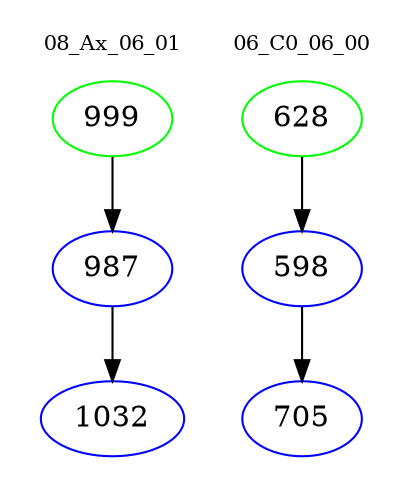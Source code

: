 digraph{
subgraph cluster_0 {
color = white
label = "08_Ax_06_01";
fontsize=10;
T0_999 [label="999", color="green"]
T0_999 -> T0_987 [color="black"]
T0_987 [label="987", color="blue"]
T0_987 -> T0_1032 [color="black"]
T0_1032 [label="1032", color="blue"]
}
subgraph cluster_1 {
color = white
label = "06_C0_06_00";
fontsize=10;
T1_628 [label="628", color="green"]
T1_628 -> T1_598 [color="black"]
T1_598 [label="598", color="blue"]
T1_598 -> T1_705 [color="black"]
T1_705 [label="705", color="blue"]
}
}

